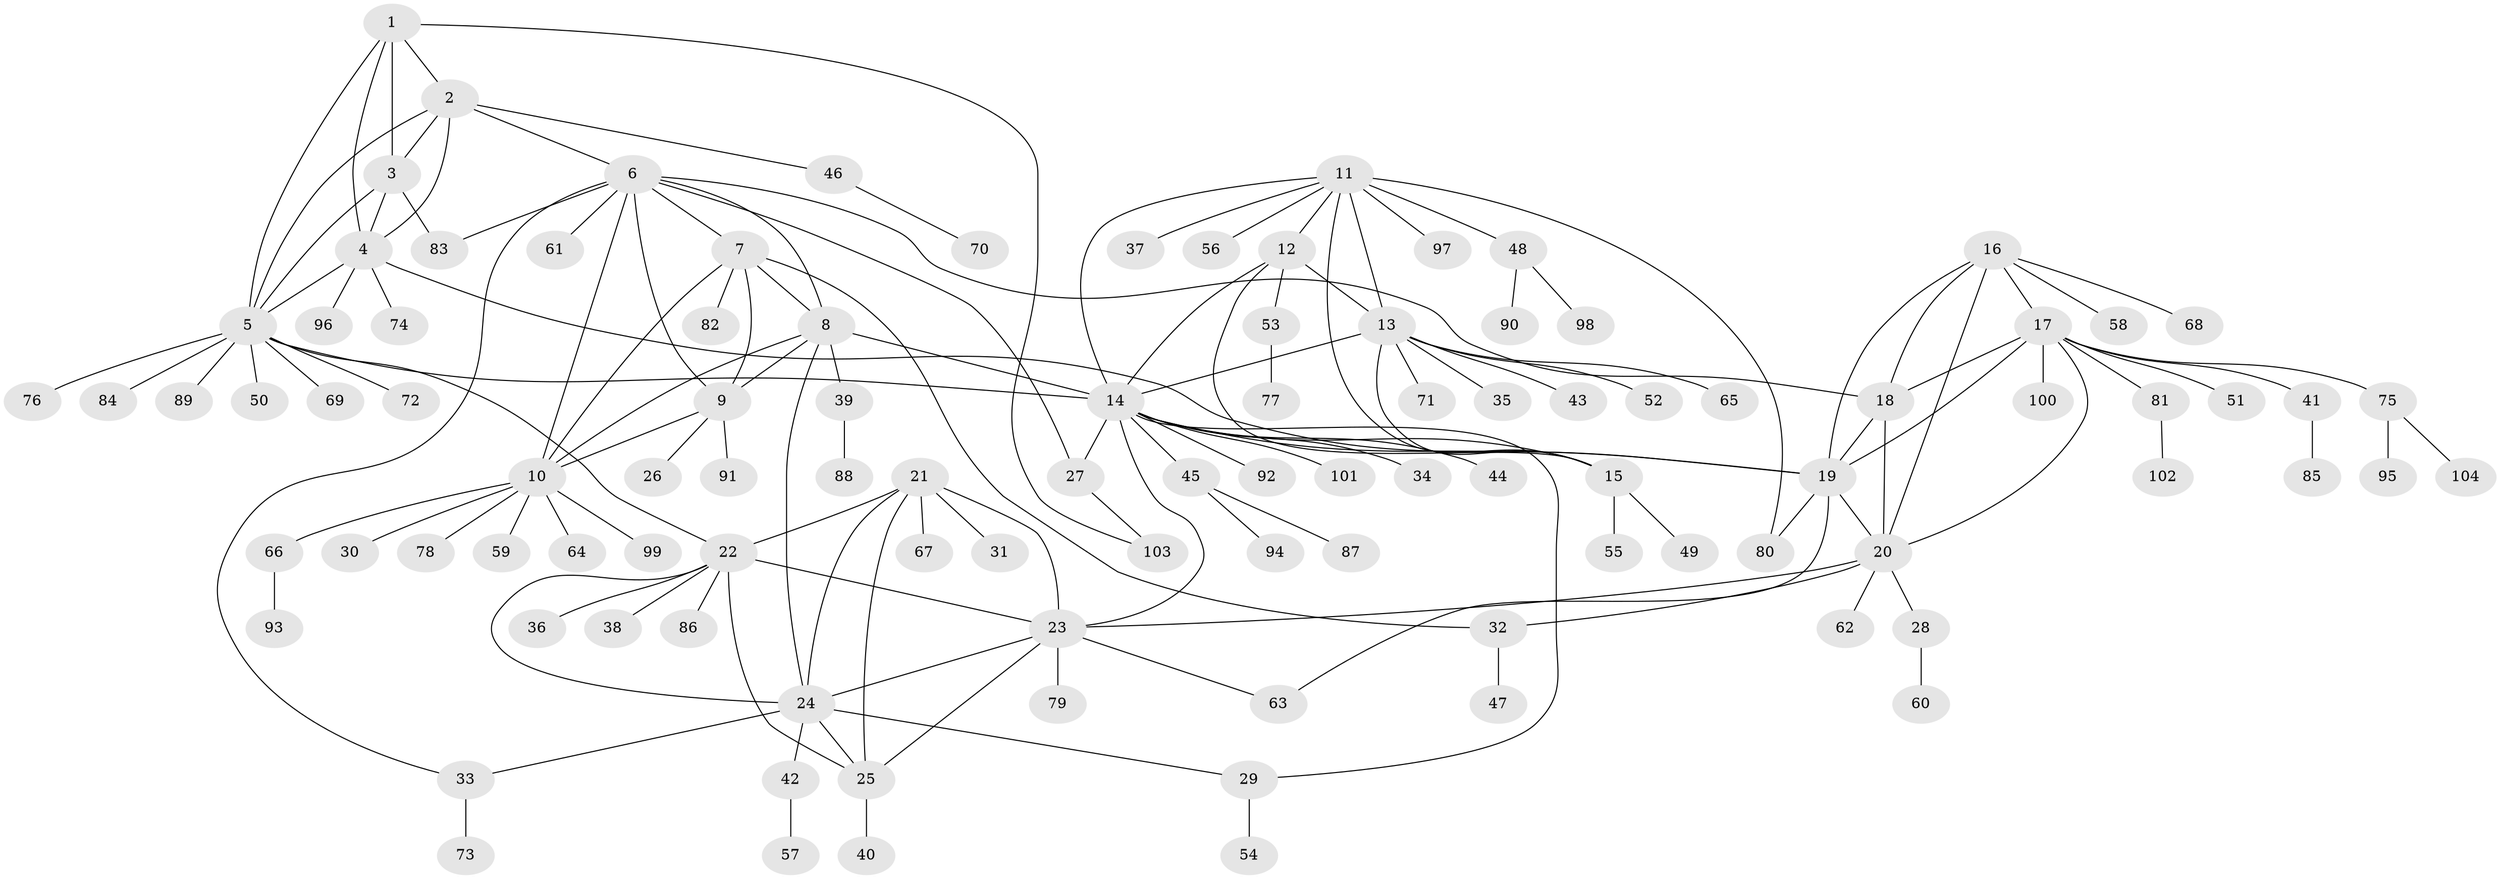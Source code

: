 // Generated by graph-tools (version 1.1) at 2025/26/03/09/25 03:26:42]
// undirected, 104 vertices, 147 edges
graph export_dot {
graph [start="1"]
  node [color=gray90,style=filled];
  1;
  2;
  3;
  4;
  5;
  6;
  7;
  8;
  9;
  10;
  11;
  12;
  13;
  14;
  15;
  16;
  17;
  18;
  19;
  20;
  21;
  22;
  23;
  24;
  25;
  26;
  27;
  28;
  29;
  30;
  31;
  32;
  33;
  34;
  35;
  36;
  37;
  38;
  39;
  40;
  41;
  42;
  43;
  44;
  45;
  46;
  47;
  48;
  49;
  50;
  51;
  52;
  53;
  54;
  55;
  56;
  57;
  58;
  59;
  60;
  61;
  62;
  63;
  64;
  65;
  66;
  67;
  68;
  69;
  70;
  71;
  72;
  73;
  74;
  75;
  76;
  77;
  78;
  79;
  80;
  81;
  82;
  83;
  84;
  85;
  86;
  87;
  88;
  89;
  90;
  91;
  92;
  93;
  94;
  95;
  96;
  97;
  98;
  99;
  100;
  101;
  102;
  103;
  104;
  1 -- 2;
  1 -- 3;
  1 -- 4;
  1 -- 5;
  1 -- 103;
  2 -- 3;
  2 -- 4;
  2 -- 5;
  2 -- 6;
  2 -- 46;
  3 -- 4;
  3 -- 5;
  3 -- 83;
  4 -- 5;
  4 -- 19;
  4 -- 74;
  4 -- 96;
  5 -- 14;
  5 -- 22;
  5 -- 50;
  5 -- 69;
  5 -- 72;
  5 -- 76;
  5 -- 84;
  5 -- 89;
  6 -- 7;
  6 -- 8;
  6 -- 9;
  6 -- 10;
  6 -- 18;
  6 -- 27;
  6 -- 33;
  6 -- 61;
  6 -- 83;
  7 -- 8;
  7 -- 9;
  7 -- 10;
  7 -- 32;
  7 -- 82;
  8 -- 9;
  8 -- 10;
  8 -- 14;
  8 -- 24;
  8 -- 39;
  9 -- 10;
  9 -- 26;
  9 -- 91;
  10 -- 30;
  10 -- 59;
  10 -- 64;
  10 -- 66;
  10 -- 78;
  10 -- 99;
  11 -- 12;
  11 -- 13;
  11 -- 14;
  11 -- 15;
  11 -- 37;
  11 -- 48;
  11 -- 56;
  11 -- 80;
  11 -- 97;
  12 -- 13;
  12 -- 14;
  12 -- 15;
  12 -- 53;
  13 -- 14;
  13 -- 15;
  13 -- 35;
  13 -- 43;
  13 -- 52;
  13 -- 65;
  13 -- 71;
  14 -- 15;
  14 -- 19;
  14 -- 23;
  14 -- 27;
  14 -- 29;
  14 -- 34;
  14 -- 44;
  14 -- 45;
  14 -- 92;
  14 -- 101;
  15 -- 49;
  15 -- 55;
  16 -- 17;
  16 -- 18;
  16 -- 19;
  16 -- 20;
  16 -- 58;
  16 -- 68;
  17 -- 18;
  17 -- 19;
  17 -- 20;
  17 -- 41;
  17 -- 51;
  17 -- 75;
  17 -- 81;
  17 -- 100;
  18 -- 19;
  18 -- 20;
  19 -- 20;
  19 -- 63;
  19 -- 80;
  20 -- 23;
  20 -- 28;
  20 -- 32;
  20 -- 62;
  21 -- 22;
  21 -- 23;
  21 -- 24;
  21 -- 25;
  21 -- 31;
  21 -- 67;
  22 -- 23;
  22 -- 24;
  22 -- 25;
  22 -- 36;
  22 -- 38;
  22 -- 86;
  23 -- 24;
  23 -- 25;
  23 -- 63;
  23 -- 79;
  24 -- 25;
  24 -- 29;
  24 -- 33;
  24 -- 42;
  25 -- 40;
  27 -- 103;
  28 -- 60;
  29 -- 54;
  32 -- 47;
  33 -- 73;
  39 -- 88;
  41 -- 85;
  42 -- 57;
  45 -- 87;
  45 -- 94;
  46 -- 70;
  48 -- 90;
  48 -- 98;
  53 -- 77;
  66 -- 93;
  75 -- 95;
  75 -- 104;
  81 -- 102;
}
